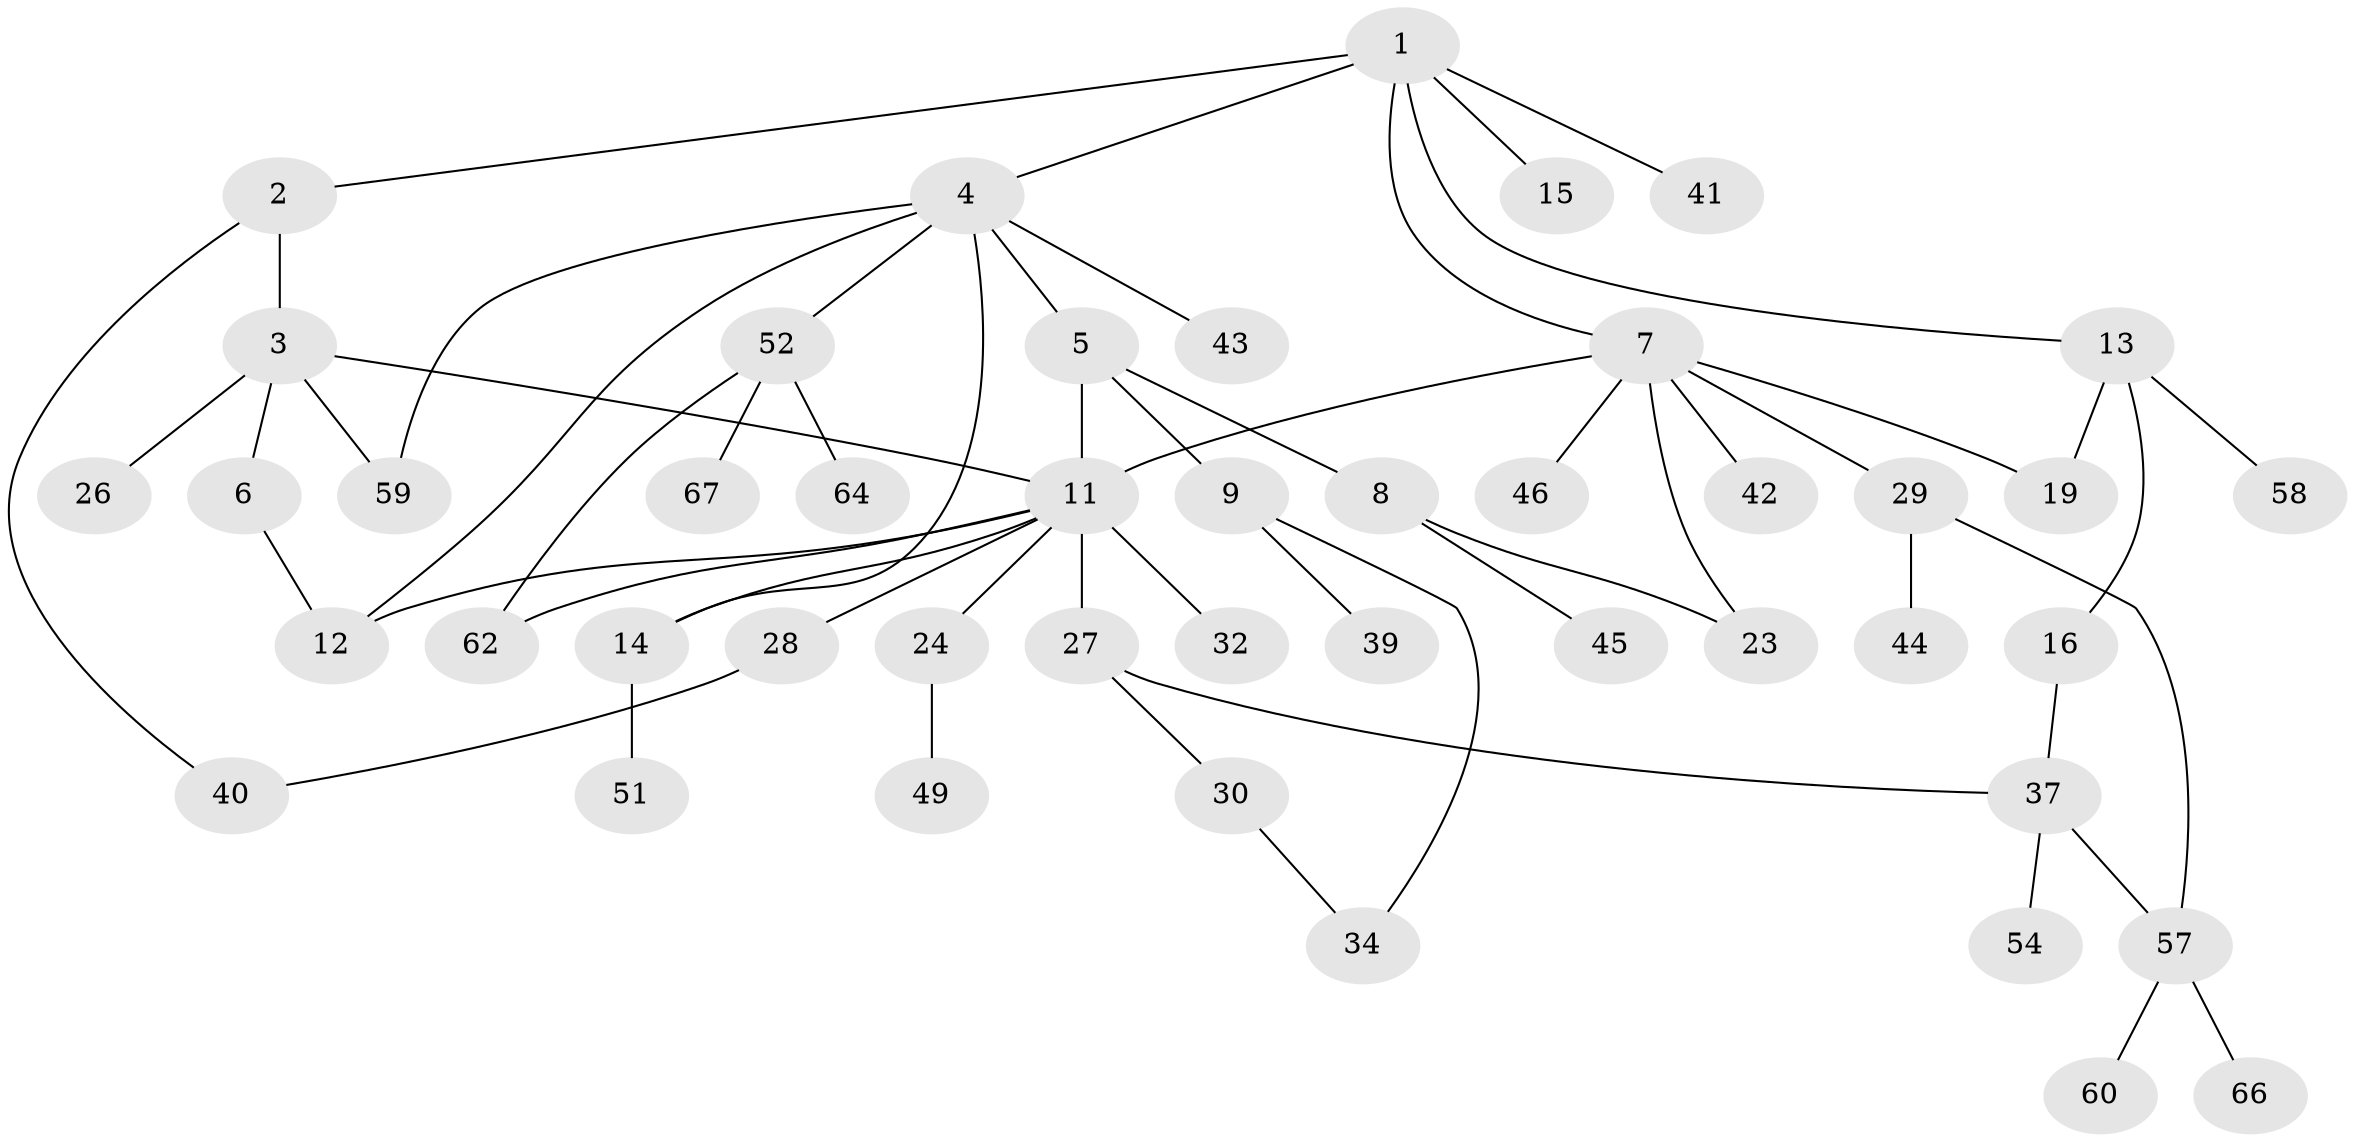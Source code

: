 // original degree distribution, {6: 0.04477611940298507, 3: 0.16417910447761194, 5: 0.029850746268656716, 7: 0.014925373134328358, 4: 0.1044776119402985, 2: 0.2835820895522388, 1: 0.3582089552238806}
// Generated by graph-tools (version 1.1) at 2025/16/03/04/25 18:16:57]
// undirected, 46 vertices, 58 edges
graph export_dot {
graph [start="1"]
  node [color=gray90,style=filled];
  1;
  2;
  3 [super="+21"];
  4;
  5;
  6;
  7 [super="+22"];
  8;
  9 [super="+10"];
  11 [super="+18+17"];
  12 [super="+50"];
  13 [super="+33"];
  14 [super="+20+25"];
  15 [super="+31"];
  16;
  19;
  23;
  24 [super="+35"];
  26;
  27;
  28 [super="+56"];
  29;
  30;
  32 [super="+47+53"];
  34;
  37 [super="+48"];
  39;
  40;
  41;
  42;
  43;
  44;
  45;
  46;
  49;
  51;
  52;
  54;
  57;
  58;
  59;
  60;
  62 [super="+65"];
  64;
  66;
  67;
  1 -- 2;
  1 -- 4;
  1 -- 7;
  1 -- 13;
  1 -- 15;
  1 -- 41;
  2 -- 3;
  2 -- 40;
  3 -- 6;
  3 -- 11;
  3 -- 26;
  3 -- 59;
  4 -- 5;
  4 -- 12;
  4 -- 14;
  4 -- 43;
  4 -- 52;
  4 -- 59;
  5 -- 8;
  5 -- 9;
  5 -- 11;
  6 -- 12;
  7 -- 29;
  7 -- 19;
  7 -- 23;
  7 -- 42;
  7 -- 11;
  7 -- 46;
  8 -- 23;
  8 -- 45;
  9 -- 34;
  9 -- 39;
  11 -- 27;
  11 -- 28;
  11 -- 62;
  11 -- 12;
  11 -- 32;
  11 -- 24;
  11 -- 14;
  13 -- 16;
  13 -- 19;
  13 -- 58;
  14 -- 51;
  16 -- 37;
  24 -- 49;
  27 -- 30;
  27 -- 37;
  28 -- 40;
  29 -- 44;
  29 -- 57;
  30 -- 34;
  37 -- 57;
  37 -- 54;
  52 -- 62;
  52 -- 64;
  52 -- 67;
  57 -- 60;
  57 -- 66;
}

